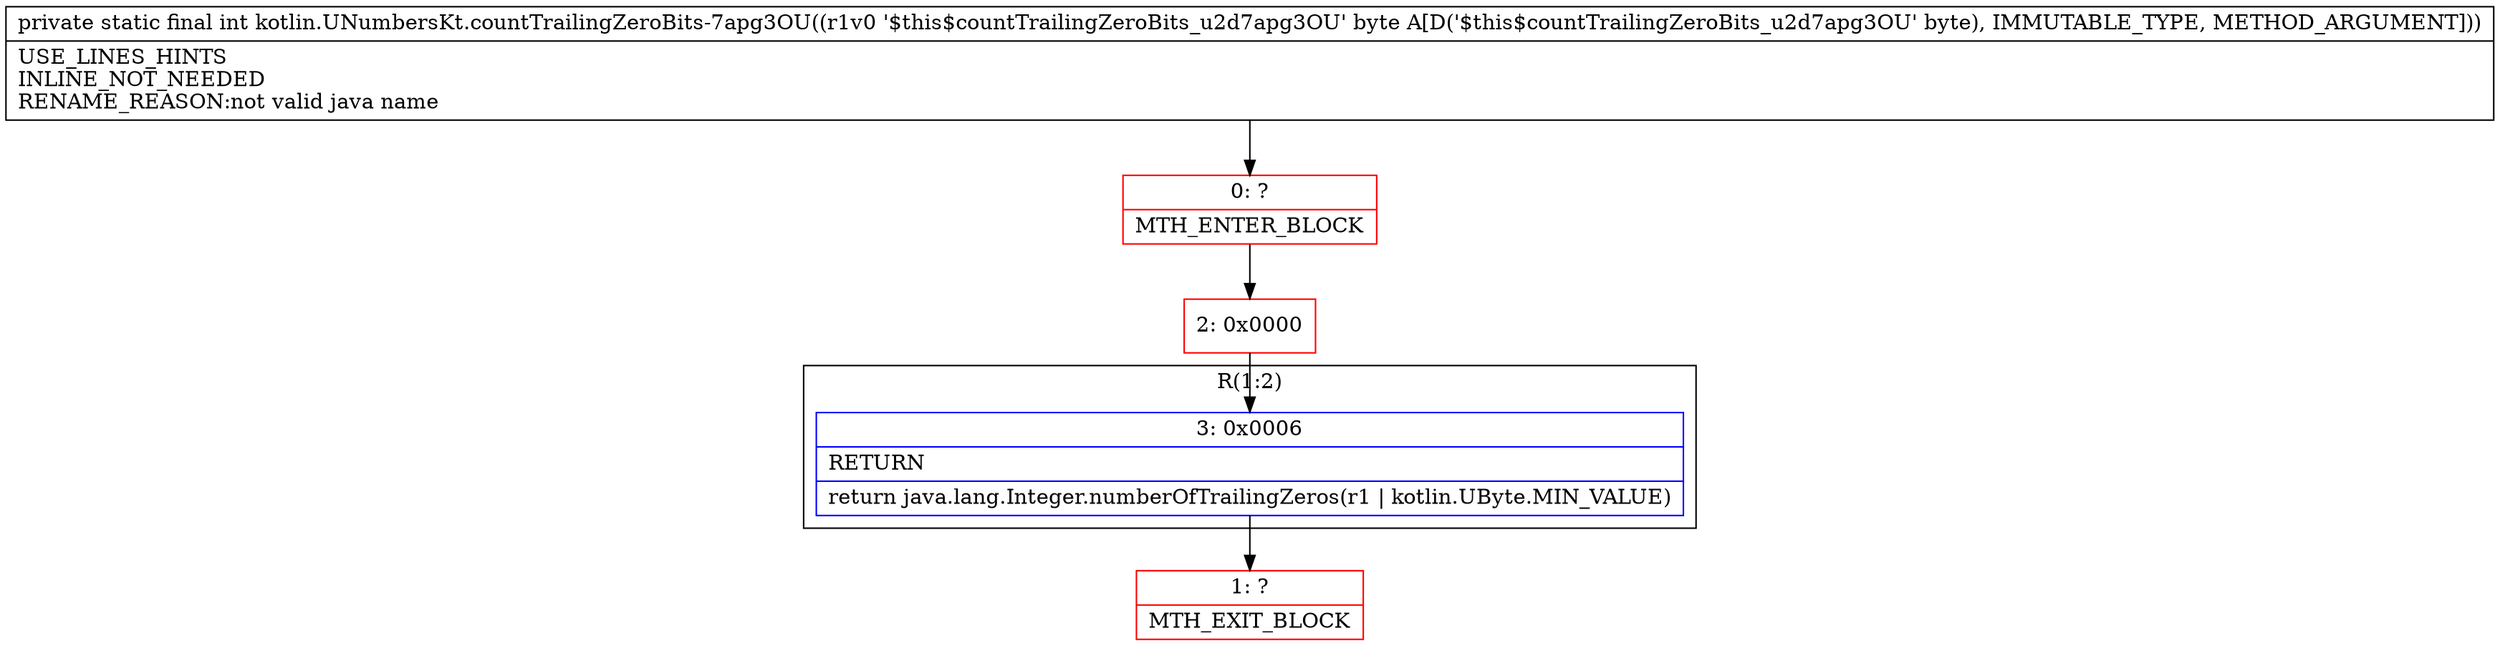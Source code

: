 digraph "CFG forkotlin.UNumbersKt.countTrailingZeroBits\-7apg3OU(B)I" {
subgraph cluster_Region_1640965214 {
label = "R(1:2)";
node [shape=record,color=blue];
Node_3 [shape=record,label="{3\:\ 0x0006|RETURN\l|return java.lang.Integer.numberOfTrailingZeros(r1 \| kotlin.UByte.MIN_VALUE)\l}"];
}
Node_0 [shape=record,color=red,label="{0\:\ ?|MTH_ENTER_BLOCK\l}"];
Node_2 [shape=record,color=red,label="{2\:\ 0x0000}"];
Node_1 [shape=record,color=red,label="{1\:\ ?|MTH_EXIT_BLOCK\l}"];
MethodNode[shape=record,label="{private static final int kotlin.UNumbersKt.countTrailingZeroBits\-7apg3OU((r1v0 '$this$countTrailingZeroBits_u2d7apg3OU' byte A[D('$this$countTrailingZeroBits_u2d7apg3OU' byte), IMMUTABLE_TYPE, METHOD_ARGUMENT]))  | USE_LINES_HINTS\lINLINE_NOT_NEEDED\lRENAME_REASON:not valid java name\l}"];
MethodNode -> Node_0;Node_3 -> Node_1;
Node_0 -> Node_2;
Node_2 -> Node_3;
}

